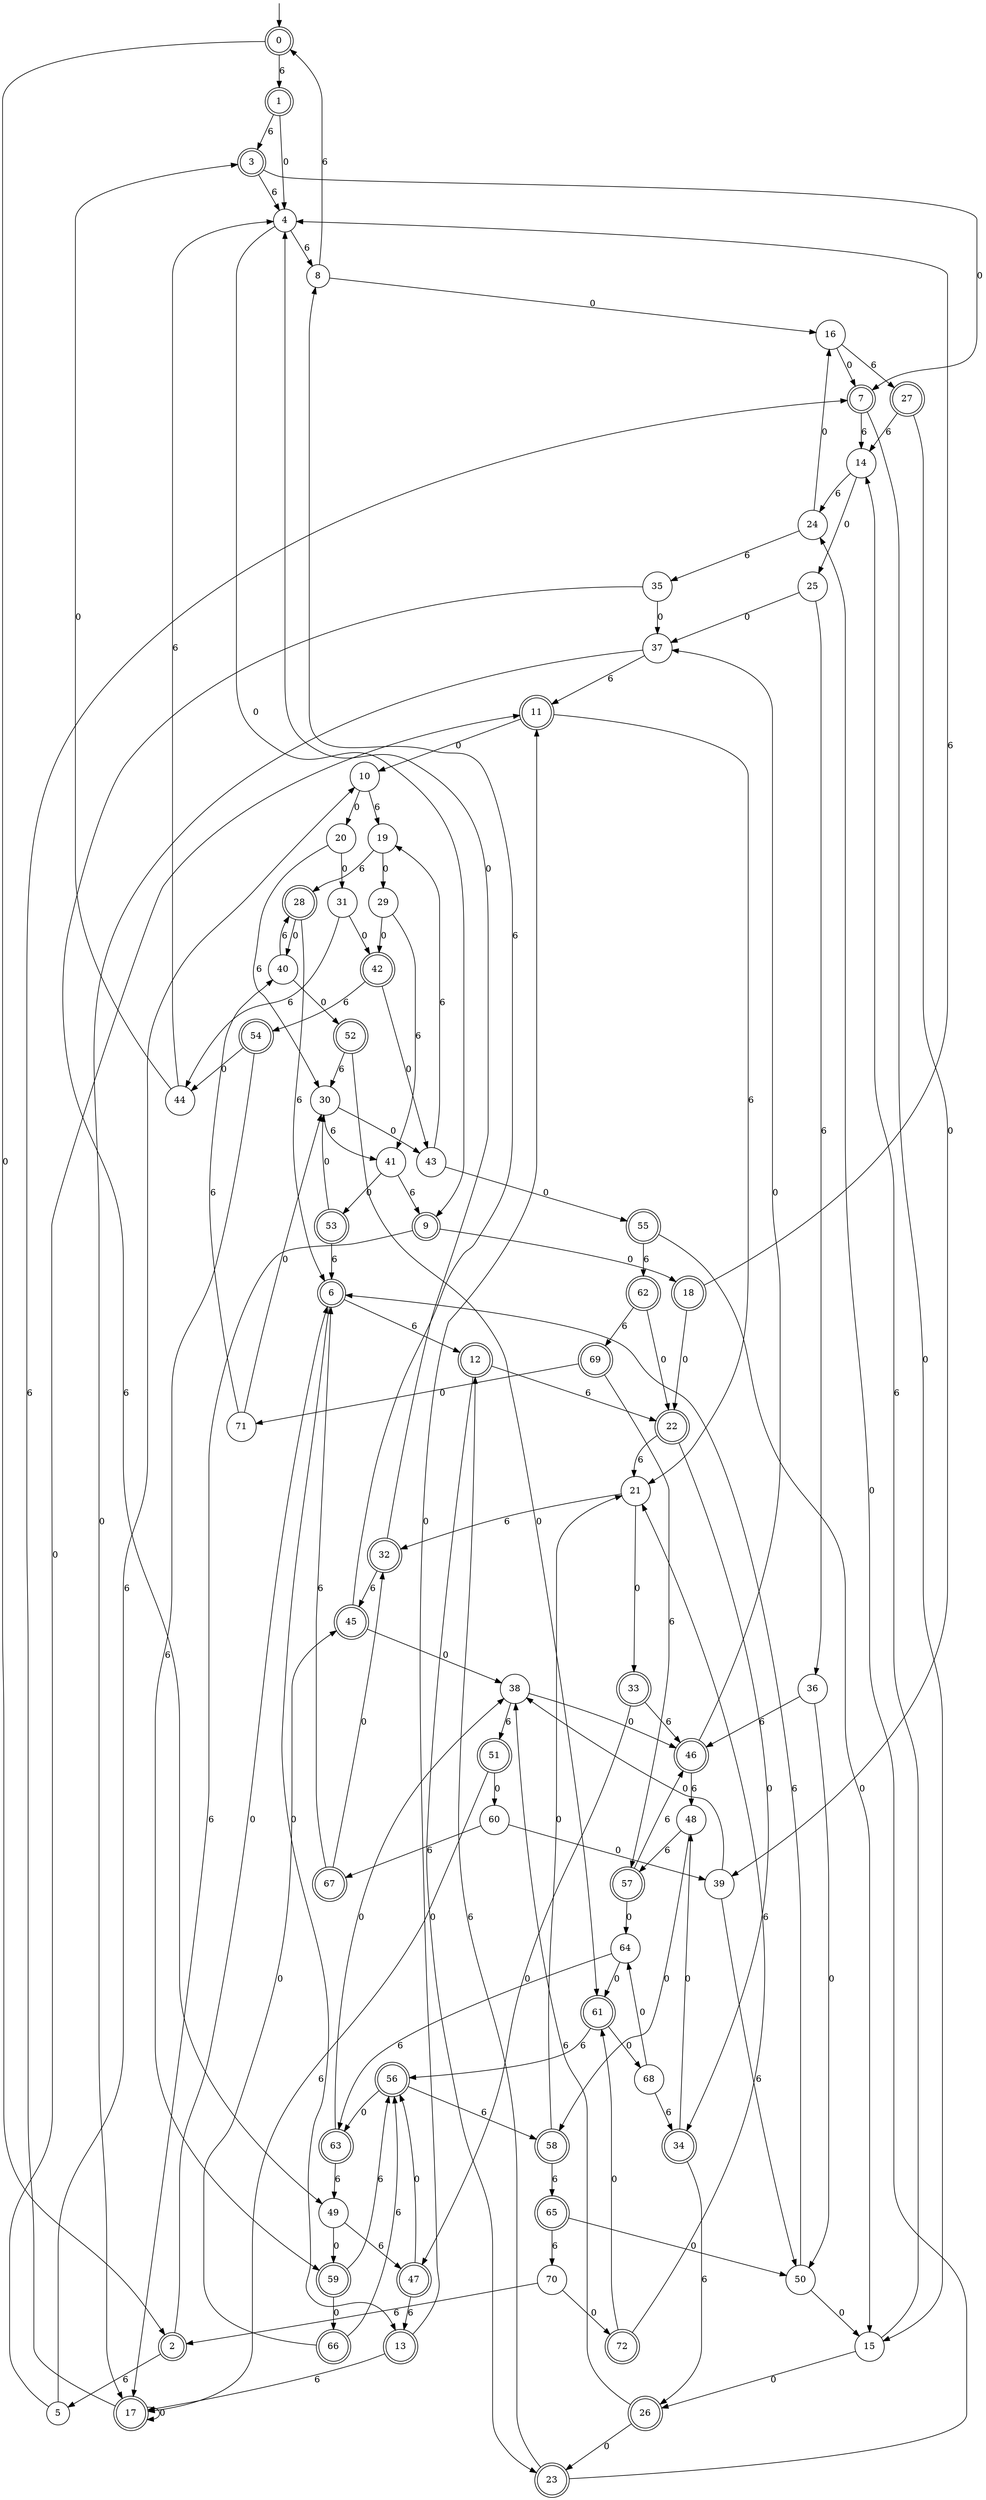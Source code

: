 digraph g {

	s0 [shape="doublecircle" label="0"];
	s1 [shape="doublecircle" label="1"];
	s2 [shape="doublecircle" label="2"];
	s3 [shape="doublecircle" label="3"];
	s4 [shape="circle" label="4"];
	s5 [shape="circle" label="5"];
	s6 [shape="doublecircle" label="6"];
	s7 [shape="doublecircle" label="7"];
	s8 [shape="circle" label="8"];
	s9 [shape="doublecircle" label="9"];
	s10 [shape="circle" label="10"];
	s11 [shape="doublecircle" label="11"];
	s12 [shape="doublecircle" label="12"];
	s13 [shape="doublecircle" label="13"];
	s14 [shape="circle" label="14"];
	s15 [shape="circle" label="15"];
	s16 [shape="circle" label="16"];
	s17 [shape="doublecircle" label="17"];
	s18 [shape="doublecircle" label="18"];
	s19 [shape="circle" label="19"];
	s20 [shape="circle" label="20"];
	s21 [shape="circle" label="21"];
	s22 [shape="doublecircle" label="22"];
	s23 [shape="doublecircle" label="23"];
	s24 [shape="circle" label="24"];
	s25 [shape="circle" label="25"];
	s26 [shape="doublecircle" label="26"];
	s27 [shape="doublecircle" label="27"];
	s28 [shape="doublecircle" label="28"];
	s29 [shape="circle" label="29"];
	s30 [shape="circle" label="30"];
	s31 [shape="circle" label="31"];
	s32 [shape="doublecircle" label="32"];
	s33 [shape="doublecircle" label="33"];
	s34 [shape="doublecircle" label="34"];
	s35 [shape="circle" label="35"];
	s36 [shape="circle" label="36"];
	s37 [shape="circle" label="37"];
	s38 [shape="circle" label="38"];
	s39 [shape="circle" label="39"];
	s40 [shape="circle" label="40"];
	s41 [shape="circle" label="41"];
	s42 [shape="doublecircle" label="42"];
	s43 [shape="circle" label="43"];
	s44 [shape="circle" label="44"];
	s45 [shape="doublecircle" label="45"];
	s46 [shape="doublecircle" label="46"];
	s47 [shape="doublecircle" label="47"];
	s48 [shape="circle" label="48"];
	s49 [shape="circle" label="49"];
	s50 [shape="circle" label="50"];
	s51 [shape="doublecircle" label="51"];
	s52 [shape="doublecircle" label="52"];
	s53 [shape="doublecircle" label="53"];
	s54 [shape="doublecircle" label="54"];
	s55 [shape="doublecircle" label="55"];
	s56 [shape="doublecircle" label="56"];
	s57 [shape="doublecircle" label="57"];
	s58 [shape="doublecircle" label="58"];
	s59 [shape="doublecircle" label="59"];
	s60 [shape="circle" label="60"];
	s61 [shape="doublecircle" label="61"];
	s62 [shape="doublecircle" label="62"];
	s63 [shape="doublecircle" label="63"];
	s64 [shape="circle" label="64"];
	s65 [shape="doublecircle" label="65"];
	s66 [shape="doublecircle" label="66"];
	s67 [shape="doublecircle" label="67"];
	s68 [shape="circle" label="68"];
	s69 [shape="doublecircle" label="69"];
	s70 [shape="circle" label="70"];
	s71 [shape="circle" label="71"];
	s72 [shape="doublecircle" label="72"];
	s0 -> s1 [label="6"];
	s0 -> s2 [label="0"];
	s1 -> s3 [label="6"];
	s1 -> s4 [label="0"];
	s2 -> s5 [label="6"];
	s2 -> s6 [label="0"];
	s3 -> s4 [label="6"];
	s3 -> s7 [label="0"];
	s4 -> s8 [label="6"];
	s4 -> s9 [label="0"];
	s5 -> s10 [label="6"];
	s5 -> s11 [label="0"];
	s6 -> s12 [label="6"];
	s6 -> s13 [label="0"];
	s7 -> s14 [label="6"];
	s7 -> s15 [label="0"];
	s8 -> s0 [label="6"];
	s8 -> s16 [label="0"];
	s9 -> s17 [label="6"];
	s9 -> s18 [label="0"];
	s10 -> s19 [label="6"];
	s10 -> s20 [label="0"];
	s11 -> s21 [label="6"];
	s11 -> s10 [label="0"];
	s12 -> s22 [label="6"];
	s12 -> s23 [label="0"];
	s13 -> s17 [label="6"];
	s13 -> s11 [label="0"];
	s14 -> s24 [label="6"];
	s14 -> s25 [label="0"];
	s15 -> s14 [label="6"];
	s15 -> s26 [label="0"];
	s16 -> s27 [label="6"];
	s16 -> s7 [label="0"];
	s17 -> s7 [label="6"];
	s17 -> s17 [label="0"];
	s18 -> s4 [label="6"];
	s18 -> s22 [label="0"];
	s19 -> s28 [label="6"];
	s19 -> s29 [label="0"];
	s20 -> s30 [label="6"];
	s20 -> s31 [label="0"];
	s21 -> s32 [label="6"];
	s21 -> s33 [label="0"];
	s22 -> s21 [label="6"];
	s22 -> s34 [label="0"];
	s23 -> s12 [label="6"];
	s23 -> s24 [label="0"];
	s24 -> s35 [label="6"];
	s24 -> s16 [label="0"];
	s25 -> s36 [label="6"];
	s25 -> s37 [label="0"];
	s26 -> s38 [label="6"];
	s26 -> s23 [label="0"];
	s27 -> s14 [label="6"];
	s27 -> s39 [label="0"];
	s28 -> s6 [label="6"];
	s28 -> s40 [label="0"];
	s29 -> s41 [label="6"];
	s29 -> s42 [label="0"];
	s30 -> s41 [label="6"];
	s30 -> s43 [label="0"];
	s31 -> s44 [label="6"];
	s31 -> s42 [label="0"];
	s32 -> s45 [label="6"];
	s32 -> s4 [label="0"];
	s33 -> s46 [label="6"];
	s33 -> s47 [label="0"];
	s34 -> s26 [label="6"];
	s34 -> s48 [label="0"];
	s35 -> s49 [label="6"];
	s35 -> s37 [label="0"];
	s36 -> s46 [label="6"];
	s36 -> s50 [label="0"];
	s37 -> s11 [label="6"];
	s37 -> s17 [label="0"];
	s38 -> s51 [label="6"];
	s38 -> s46 [label="0"];
	s39 -> s50 [label="6"];
	s39 -> s38 [label="0"];
	s40 -> s28 [label="6"];
	s40 -> s52 [label="0"];
	s41 -> s9 [label="6"];
	s41 -> s53 [label="0"];
	s42 -> s54 [label="6"];
	s42 -> s43 [label="0"];
	s43 -> s19 [label="6"];
	s43 -> s55 [label="0"];
	s44 -> s4 [label="6"];
	s44 -> s3 [label="0"];
	s45 -> s8 [label="6"];
	s45 -> s38 [label="0"];
	s46 -> s48 [label="6"];
	s46 -> s37 [label="0"];
	s47 -> s13 [label="6"];
	s47 -> s56 [label="0"];
	s48 -> s57 [label="6"];
	s48 -> s58 [label="0"];
	s49 -> s47 [label="6"];
	s49 -> s59 [label="0"];
	s50 -> s6 [label="6"];
	s50 -> s15 [label="0"];
	s51 -> s17 [label="6"];
	s51 -> s60 [label="0"];
	s52 -> s30 [label="6"];
	s52 -> s61 [label="0"];
	s53 -> s6 [label="6"];
	s53 -> s30 [label="0"];
	s54 -> s59 [label="6"];
	s54 -> s44 [label="0"];
	s55 -> s62 [label="6"];
	s55 -> s15 [label="0"];
	s56 -> s58 [label="6"];
	s56 -> s63 [label="0"];
	s57 -> s46 [label="6"];
	s57 -> s64 [label="0"];
	s58 -> s65 [label="6"];
	s58 -> s21 [label="0"];
	s59 -> s56 [label="6"];
	s59 -> s66 [label="0"];
	s60 -> s67 [label="6"];
	s60 -> s39 [label="0"];
	s61 -> s56 [label="6"];
	s61 -> s68 [label="0"];
	s62 -> s69 [label="6"];
	s62 -> s22 [label="0"];
	s63 -> s49 [label="6"];
	s63 -> s38 [label="0"];
	s64 -> s63 [label="6"];
	s64 -> s61 [label="0"];
	s65 -> s70 [label="6"];
	s65 -> s50 [label="0"];
	s66 -> s56 [label="6"];
	s66 -> s45 [label="0"];
	s67 -> s6 [label="6"];
	s67 -> s32 [label="0"];
	s68 -> s34 [label="6"];
	s68 -> s64 [label="0"];
	s69 -> s57 [label="6"];
	s69 -> s71 [label="0"];
	s70 -> s2 [label="6"];
	s70 -> s72 [label="0"];
	s71 -> s40 [label="6"];
	s71 -> s30 [label="0"];
	s72 -> s21 [label="6"];
	s72 -> s61 [label="0"];

__start0 [label="" shape="none" width="0" height="0"];
__start0 -> s0;

}
